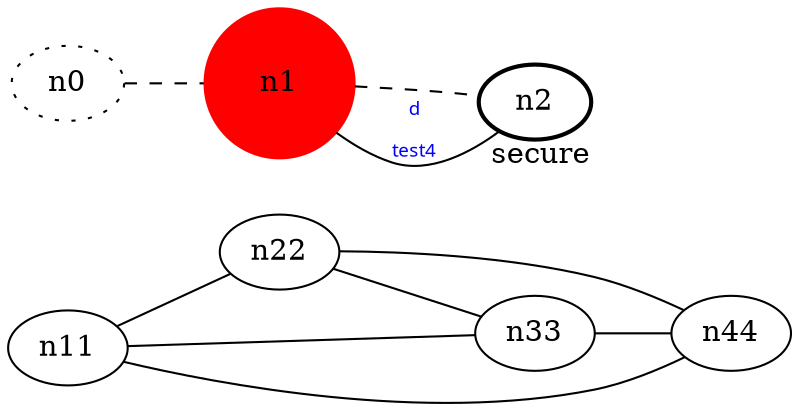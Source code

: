 graph test4 {
	n11 -- n22;
	rankdir=LR;
	n22 -- n33;
	n0 -- n1 -- n2[style=dashed];
	n1 [height=1, width=1, color=red, style=filled];
	n11 -- n44;
	n2 [style=bold, xlabel="secure"];
	n11 -- n33;
	n1 -- n2 [fontname="comic sans", label="d\n\l\G", fontcolor=blue, fontsize=9];
	fontcolor=blue; /* c0; c1; c0 -- c1 */
	n0 [style=dotted, fillcolor="#123456"]; // c2; c3; c2 -- c3
	n22 -- n44;
	n33 -- n44;
}
